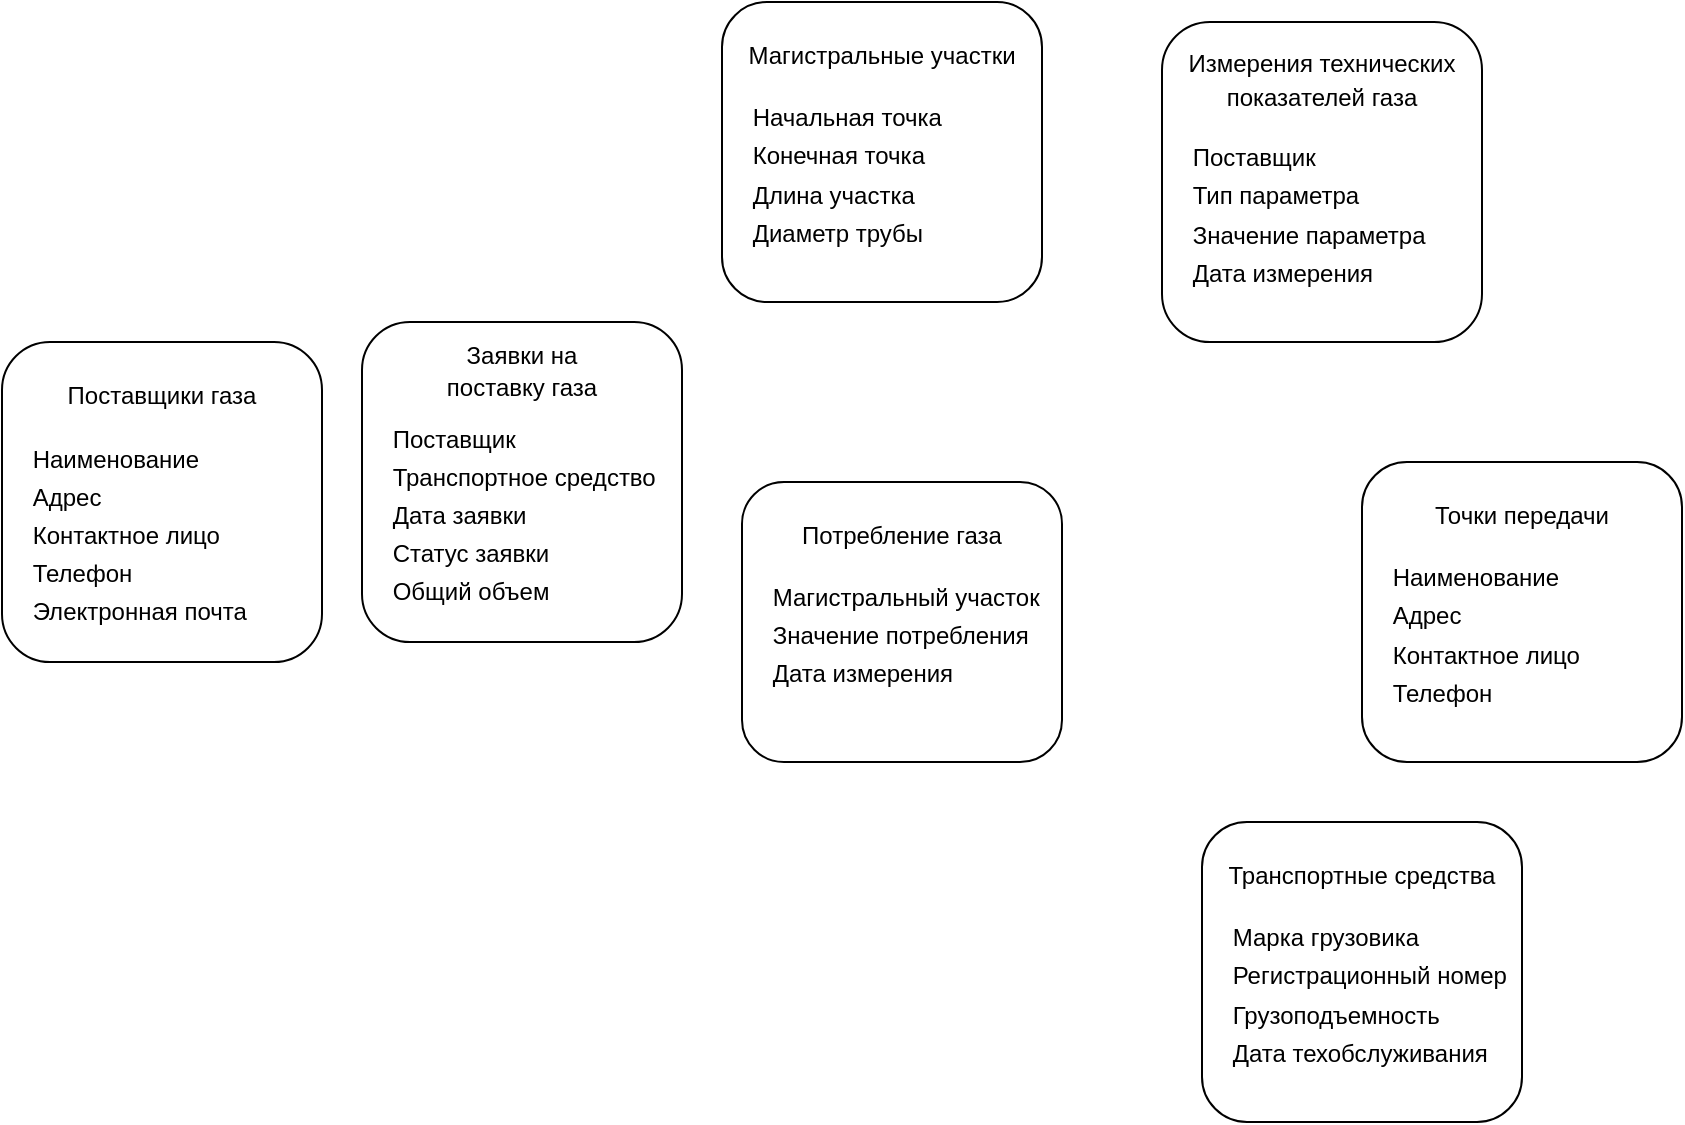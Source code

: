 <mxfile version="21.3.0" type="github">
  <diagram id="C5RBs43oDa-KdzZeNtuy" name="Page-1">
    <mxGraphModel dx="981" dy="599" grid="1" gridSize="10" guides="1" tooltips="1" connect="1" arrows="1" fold="1" page="1" pageScale="1" pageWidth="827" pageHeight="1169" math="0" shadow="0">
      <root>
        <mxCell id="WIyWlLk6GJQsqaUBKTNV-0" />
        <mxCell id="WIyWlLk6GJQsqaUBKTNV-1" parent="WIyWlLk6GJQsqaUBKTNV-0" />
        <mxCell id="5YDw4cXU5doH4VaO_WfE-29" value="" style="group" vertex="1" connectable="0" parent="WIyWlLk6GJQsqaUBKTNV-1">
          <mxGeometry x="570" y="290" width="160" height="160" as="geometry" />
        </mxCell>
        <mxCell id="5YDw4cXU5doH4VaO_WfE-5" value="&lt;font style=&quot;font-size: 12px;&quot;&gt;&lt;br&gt;&lt;/font&gt;" style="rounded=1;whiteSpace=wrap;html=1;fontSize=16;" vertex="1" parent="5YDw4cXU5doH4VaO_WfE-29">
          <mxGeometry width="160" height="160" as="geometry" />
        </mxCell>
        <mxCell id="5YDw4cXU5doH4VaO_WfE-6" value="&lt;font style=&quot;font-size: 12px;&quot;&gt;&amp;nbsp;Наименование&lt;br style=&quot;border-color: var(--border-color);&quot;&gt;&lt;span style=&quot;border-color: var(--border-color);&quot;&gt;&amp;nbsp;Адрес&lt;/span&gt;&lt;br style=&quot;border-color: var(--border-color);&quot;&gt;&lt;span style=&quot;border-color: var(--border-color);&quot;&gt;&amp;nbsp;Контактное лицо&lt;/span&gt;&lt;br style=&quot;border-color: var(--border-color);&quot;&gt;&lt;span style=&quot;border-color: var(--border-color);&quot;&gt;&amp;nbsp;Телефон&lt;/span&gt;&lt;br style=&quot;border-color: var(--border-color);&quot;&gt;&lt;span style=&quot;border-color: var(--border-color);&quot;&gt;&amp;nbsp;Электронная почта&lt;/span&gt;&lt;/font&gt;" style="text;html=1;strokeColor=none;fillColor=none;align=left;verticalAlign=middle;whiteSpace=wrap;rounded=0;fontSize=16;" vertex="1" parent="5YDw4cXU5doH4VaO_WfE-29">
          <mxGeometry x="10" y="50" width="120" height="90" as="geometry" />
        </mxCell>
        <mxCell id="5YDw4cXU5doH4VaO_WfE-7" value="&lt;font style=&quot;font-size: 12px;&quot;&gt;Поставщики газа&lt;/font&gt;" style="text;html=1;strokeColor=none;fillColor=none;align=center;verticalAlign=middle;whiteSpace=wrap;rounded=0;fontSize=16;" vertex="1" parent="5YDw4cXU5doH4VaO_WfE-29">
          <mxGeometry x="30" y="10" width="100" height="30" as="geometry" />
        </mxCell>
        <mxCell id="5YDw4cXU5doH4VaO_WfE-30" value="" style="group" vertex="1" connectable="0" parent="WIyWlLk6GJQsqaUBKTNV-1">
          <mxGeometry x="750" y="280" width="160" height="160" as="geometry" />
        </mxCell>
        <mxCell id="5YDw4cXU5doH4VaO_WfE-11" value="&lt;font style=&quot;font-size: 12px;&quot;&gt;&lt;br&gt;&lt;/font&gt;" style="rounded=1;whiteSpace=wrap;html=1;fontSize=16;" vertex="1" parent="5YDw4cXU5doH4VaO_WfE-30">
          <mxGeometry width="160" height="160" as="geometry" />
        </mxCell>
        <mxCell id="5YDw4cXU5doH4VaO_WfE-12" value="&lt;font style=&quot;font-size: 12px;&quot;&gt;&amp;nbsp;Поставщик&lt;br style=&quot;border-color: var(--border-color);&quot;&gt;&lt;span style=&quot;border-color: var(--border-color);&quot;&gt;&amp;nbsp;Транспортное средство&lt;/span&gt;&lt;br style=&quot;border-color: var(--border-color);&quot;&gt;&lt;span style=&quot;border-color: var(--border-color);&quot;&gt;&amp;nbsp;Дата заявки&lt;/span&gt;&lt;br style=&quot;border-color: var(--border-color);&quot;&gt;&lt;span style=&quot;border-color: var(--border-color);&quot;&gt;&amp;nbsp;Статус заявки&lt;/span&gt;&lt;br style=&quot;border-color: var(--border-color);&quot;&gt;&lt;span style=&quot;border-color: var(--border-color);&quot;&gt;&amp;nbsp;Общий объем&lt;/span&gt;&lt;/font&gt;" style="text;html=1;strokeColor=none;fillColor=none;align=left;verticalAlign=middle;whiteSpace=wrap;rounded=0;fontSize=16;" vertex="1" parent="5YDw4cXU5doH4VaO_WfE-30">
          <mxGeometry x="10" y="50" width="140" height="90" as="geometry" />
        </mxCell>
        <mxCell id="5YDw4cXU5doH4VaO_WfE-13" value="&lt;font style=&quot;font-size: 12px;&quot;&gt;Заявки на&lt;/font&gt;" style="text;html=1;strokeColor=none;fillColor=none;align=center;verticalAlign=middle;whiteSpace=wrap;rounded=0;fontSize=16;" vertex="1" parent="5YDw4cXU5doH4VaO_WfE-30">
          <mxGeometry x="30" width="100" height="30" as="geometry" />
        </mxCell>
        <mxCell id="5YDw4cXU5doH4VaO_WfE-14" value="&lt;span style=&quot;font-size: 12px;&quot;&gt;поставку газа&lt;/span&gt;" style="text;html=1;strokeColor=none;fillColor=none;align=center;verticalAlign=middle;whiteSpace=wrap;rounded=0;fontSize=16;" vertex="1" parent="5YDw4cXU5doH4VaO_WfE-30">
          <mxGeometry x="30" y="16" width="100" height="30" as="geometry" />
        </mxCell>
        <mxCell id="5YDw4cXU5doH4VaO_WfE-31" value="" style="group" vertex="1" connectable="0" parent="WIyWlLk6GJQsqaUBKTNV-1">
          <mxGeometry x="930" y="120" width="160" height="150" as="geometry" />
        </mxCell>
        <mxCell id="5YDw4cXU5doH4VaO_WfE-19" value="&lt;font style=&quot;font-size: 12px;&quot;&gt;&lt;br&gt;&lt;/font&gt;" style="rounded=1;whiteSpace=wrap;html=1;fontSize=16;" vertex="1" parent="5YDw4cXU5doH4VaO_WfE-31">
          <mxGeometry width="160" height="150" as="geometry" />
        </mxCell>
        <mxCell id="5YDw4cXU5doH4VaO_WfE-20" value="&lt;font style=&quot;font-size: 12px;&quot;&gt;&amp;nbsp;Начальная точка&lt;br style=&quot;border-color: var(--border-color);&quot;&gt;&lt;span style=&quot;border-color: var(--border-color);&quot;&gt;&amp;nbsp;Конечная точка&lt;/span&gt;&lt;br style=&quot;border-color: var(--border-color);&quot;&gt;&lt;span style=&quot;border-color: var(--border-color);&quot;&gt;&amp;nbsp;Длина участка&lt;/span&gt;&lt;br style=&quot;border-color: var(--border-color);&quot;&gt;&lt;span style=&quot;border-color: var(--border-color);&quot;&gt;&amp;nbsp;Диаметр трубы&lt;/span&gt;&lt;br&gt;&lt;/font&gt;" style="text;html=1;strokeColor=none;fillColor=none;align=left;verticalAlign=middle;whiteSpace=wrap;rounded=0;fontSize=16;" vertex="1" parent="5YDw4cXU5doH4VaO_WfE-31">
          <mxGeometry x="10" y="40" width="150" height="90" as="geometry" />
        </mxCell>
        <mxCell id="5YDw4cXU5doH4VaO_WfE-21" value="&lt;font style=&quot;font-size: 12px;&quot;&gt;Магистральные участки&lt;/font&gt;" style="text;html=1;strokeColor=none;fillColor=none;align=center;verticalAlign=middle;whiteSpace=wrap;rounded=0;fontSize=16;" vertex="1" parent="5YDw4cXU5doH4VaO_WfE-31">
          <mxGeometry x="10" y="10" width="140" height="30" as="geometry" />
        </mxCell>
        <mxCell id="5YDw4cXU5doH4VaO_WfE-32" value="" style="group" vertex="1" connectable="0" parent="WIyWlLk6GJQsqaUBKTNV-1">
          <mxGeometry x="1150" y="130" width="160" height="160" as="geometry" />
        </mxCell>
        <mxCell id="5YDw4cXU5doH4VaO_WfE-25" value="&lt;font style=&quot;font-size: 12px;&quot;&gt;&lt;br&gt;&lt;/font&gt;" style="rounded=1;whiteSpace=wrap;html=1;fontSize=16;" vertex="1" parent="5YDw4cXU5doH4VaO_WfE-32">
          <mxGeometry width="160" height="160" as="geometry" />
        </mxCell>
        <mxCell id="5YDw4cXU5doH4VaO_WfE-26" value="&lt;font style=&quot;font-size: 12px;&quot;&gt;&amp;nbsp;Поставщик&lt;br style=&quot;border-color: var(--border-color);&quot;&gt;&lt;span style=&quot;border-color: var(--border-color);&quot;&gt;&amp;nbsp;Тип параметра&lt;/span&gt;&lt;br style=&quot;border-color: var(--border-color);&quot;&gt;&lt;span style=&quot;border-color: var(--border-color);&quot;&gt;&amp;nbsp;Значение параметра&lt;/span&gt;&lt;br style=&quot;border-color: var(--border-color);&quot;&gt;&lt;span style=&quot;border-color: var(--border-color);&quot;&gt;&amp;nbsp;Дата измерения&lt;/span&gt;&lt;br&gt;&lt;/font&gt;" style="text;html=1;strokeColor=none;fillColor=none;align=left;verticalAlign=middle;whiteSpace=wrap;rounded=0;fontSize=16;" vertex="1" parent="5YDw4cXU5doH4VaO_WfE-32">
          <mxGeometry x="10" y="50" width="140" height="90" as="geometry" />
        </mxCell>
        <mxCell id="5YDw4cXU5doH4VaO_WfE-27" value="&lt;font style=&quot;font-size: 12px;&quot;&gt;Измерения технических&lt;/font&gt;" style="text;html=1;strokeColor=none;fillColor=none;align=center;verticalAlign=middle;whiteSpace=wrap;rounded=0;fontSize=16;" vertex="1" parent="5YDw4cXU5doH4VaO_WfE-32">
          <mxGeometry x="10" y="4" width="140" height="30" as="geometry" />
        </mxCell>
        <mxCell id="5YDw4cXU5doH4VaO_WfE-28" value="&lt;span style=&quot;font-size: 12px;&quot;&gt;показателей газа&lt;/span&gt;" style="text;html=1;strokeColor=none;fillColor=none;align=center;verticalAlign=middle;whiteSpace=wrap;rounded=0;fontSize=16;" vertex="1" parent="5YDw4cXU5doH4VaO_WfE-32">
          <mxGeometry x="30" y="21" width="100" height="30" as="geometry" />
        </mxCell>
        <mxCell id="5YDw4cXU5doH4VaO_WfE-33" value="" style="group" vertex="1" connectable="0" parent="WIyWlLk6GJQsqaUBKTNV-1">
          <mxGeometry x="940" y="360" width="160" height="140" as="geometry" />
        </mxCell>
        <mxCell id="5YDw4cXU5doH4VaO_WfE-22" value="&lt;font style=&quot;font-size: 12px;&quot;&gt;&lt;br&gt;&lt;/font&gt;" style="rounded=1;whiteSpace=wrap;html=1;fontSize=16;" vertex="1" parent="5YDw4cXU5doH4VaO_WfE-33">
          <mxGeometry width="160" height="140" as="geometry" />
        </mxCell>
        <mxCell id="5YDw4cXU5doH4VaO_WfE-23" value="&lt;font style=&quot;font-size: 12px;&quot;&gt;&amp;nbsp;Магистральный участок&lt;br style=&quot;border-color: var(--border-color);&quot;&gt;&lt;span style=&quot;border-color: var(--border-color);&quot;&gt;&amp;nbsp;Значение потребления&lt;/span&gt;&lt;br style=&quot;border-color: var(--border-color);&quot;&gt;&lt;span style=&quot;border-color: var(--border-color);&quot;&gt;&amp;nbsp;Дата измерения&lt;/span&gt;&lt;br&gt;&lt;/font&gt;" style="text;html=1;strokeColor=none;fillColor=none;align=left;verticalAlign=middle;whiteSpace=wrap;rounded=0;fontSize=16;" vertex="1" parent="5YDw4cXU5doH4VaO_WfE-33">
          <mxGeometry x="10" y="30" width="150" height="90" as="geometry" />
        </mxCell>
        <mxCell id="5YDw4cXU5doH4VaO_WfE-24" value="&lt;font style=&quot;font-size: 12px;&quot;&gt;Потребление газа&lt;/font&gt;" style="text;html=1;strokeColor=none;fillColor=none;align=center;verticalAlign=middle;whiteSpace=wrap;rounded=0;fontSize=16;" vertex="1" parent="5YDw4cXU5doH4VaO_WfE-33">
          <mxGeometry x="10" y="10" width="140" height="30" as="geometry" />
        </mxCell>
        <mxCell id="5YDw4cXU5doH4VaO_WfE-34" value="" style="group" vertex="1" connectable="0" parent="WIyWlLk6GJQsqaUBKTNV-1">
          <mxGeometry x="1250" y="350" width="160" height="150" as="geometry" />
        </mxCell>
        <mxCell id="5YDw4cXU5doH4VaO_WfE-16" value="&lt;font style=&quot;font-size: 12px;&quot;&gt;&lt;br&gt;&lt;/font&gt;" style="rounded=1;whiteSpace=wrap;html=1;fontSize=16;" vertex="1" parent="5YDw4cXU5doH4VaO_WfE-34">
          <mxGeometry width="160" height="150" as="geometry" />
        </mxCell>
        <mxCell id="5YDw4cXU5doH4VaO_WfE-17" value="&lt;font style=&quot;font-size: 12px;&quot;&gt;&amp;nbsp;Наименование&lt;br style=&quot;border-color: var(--border-color);&quot;&gt;&lt;span style=&quot;border-color: var(--border-color);&quot;&gt;&amp;nbsp;Адрес&lt;/span&gt;&lt;br style=&quot;border-color: var(--border-color);&quot;&gt;&lt;span style=&quot;border-color: var(--border-color);&quot;&gt;&amp;nbsp;Контактное лицо&lt;/span&gt;&lt;br style=&quot;border-color: var(--border-color);&quot;&gt;&lt;span style=&quot;border-color: var(--border-color);&quot;&gt;&amp;nbsp;Телефон&lt;/span&gt;&lt;br&gt;&lt;/font&gt;" style="text;html=1;strokeColor=none;fillColor=none;align=left;verticalAlign=middle;whiteSpace=wrap;rounded=0;fontSize=16;" vertex="1" parent="5YDw4cXU5doH4VaO_WfE-34">
          <mxGeometry x="10" y="40" width="150" height="90" as="geometry" />
        </mxCell>
        <mxCell id="5YDw4cXU5doH4VaO_WfE-18" value="&lt;font style=&quot;font-size: 12px;&quot;&gt;Точки передачи&lt;/font&gt;" style="text;html=1;strokeColor=none;fillColor=none;align=center;verticalAlign=middle;whiteSpace=wrap;rounded=0;fontSize=16;" vertex="1" parent="5YDw4cXU5doH4VaO_WfE-34">
          <mxGeometry x="10" y="10" width="140" height="30" as="geometry" />
        </mxCell>
        <mxCell id="5YDw4cXU5doH4VaO_WfE-35" value="" style="group" vertex="1" connectable="0" parent="WIyWlLk6GJQsqaUBKTNV-1">
          <mxGeometry x="1170" y="530" width="160" height="150" as="geometry" />
        </mxCell>
        <mxCell id="5YDw4cXU5doH4VaO_WfE-8" value="&lt;font style=&quot;font-size: 12px;&quot;&gt;&lt;br&gt;&lt;/font&gt;" style="rounded=1;whiteSpace=wrap;html=1;fontSize=16;" vertex="1" parent="5YDw4cXU5doH4VaO_WfE-35">
          <mxGeometry width="160" height="150" as="geometry" />
        </mxCell>
        <mxCell id="5YDw4cXU5doH4VaO_WfE-9" value="&lt;font style=&quot;font-size: 12px;&quot;&gt;&amp;nbsp;Марка грузовика&lt;br style=&quot;border-color: var(--border-color);&quot;&gt;&lt;span style=&quot;border-color: var(--border-color);&quot;&gt;&amp;nbsp;Регистрационный номер&lt;/span&gt;&lt;br style=&quot;border-color: var(--border-color);&quot;&gt;&lt;span style=&quot;border-color: var(--border-color);&quot;&gt;&amp;nbsp;Грузоподъемность&lt;/span&gt;&lt;br style=&quot;border-color: var(--border-color);&quot;&gt;&lt;span style=&quot;border-color: var(--border-color);&quot;&gt;&amp;nbsp;Дата техобслуживания&lt;/span&gt;&lt;br&gt;&lt;/font&gt;" style="text;html=1;strokeColor=none;fillColor=none;align=left;verticalAlign=middle;whiteSpace=wrap;rounded=0;fontSize=16;" vertex="1" parent="5YDw4cXU5doH4VaO_WfE-35">
          <mxGeometry x="10" y="40" width="150" height="90" as="geometry" />
        </mxCell>
        <mxCell id="5YDw4cXU5doH4VaO_WfE-10" value="&lt;font style=&quot;font-size: 12px;&quot;&gt;Транспортные средства&lt;/font&gt;" style="text;html=1;strokeColor=none;fillColor=none;align=center;verticalAlign=middle;whiteSpace=wrap;rounded=0;fontSize=16;" vertex="1" parent="5YDw4cXU5doH4VaO_WfE-35">
          <mxGeometry x="10" y="10" width="140" height="30" as="geometry" />
        </mxCell>
      </root>
    </mxGraphModel>
  </diagram>
</mxfile>
